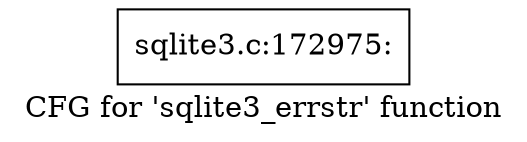 digraph "CFG for 'sqlite3_errstr' function" {
	label="CFG for 'sqlite3_errstr' function";

	Node0x55c0f5c68570 [shape=record,label="{sqlite3.c:172975:}"];
}
